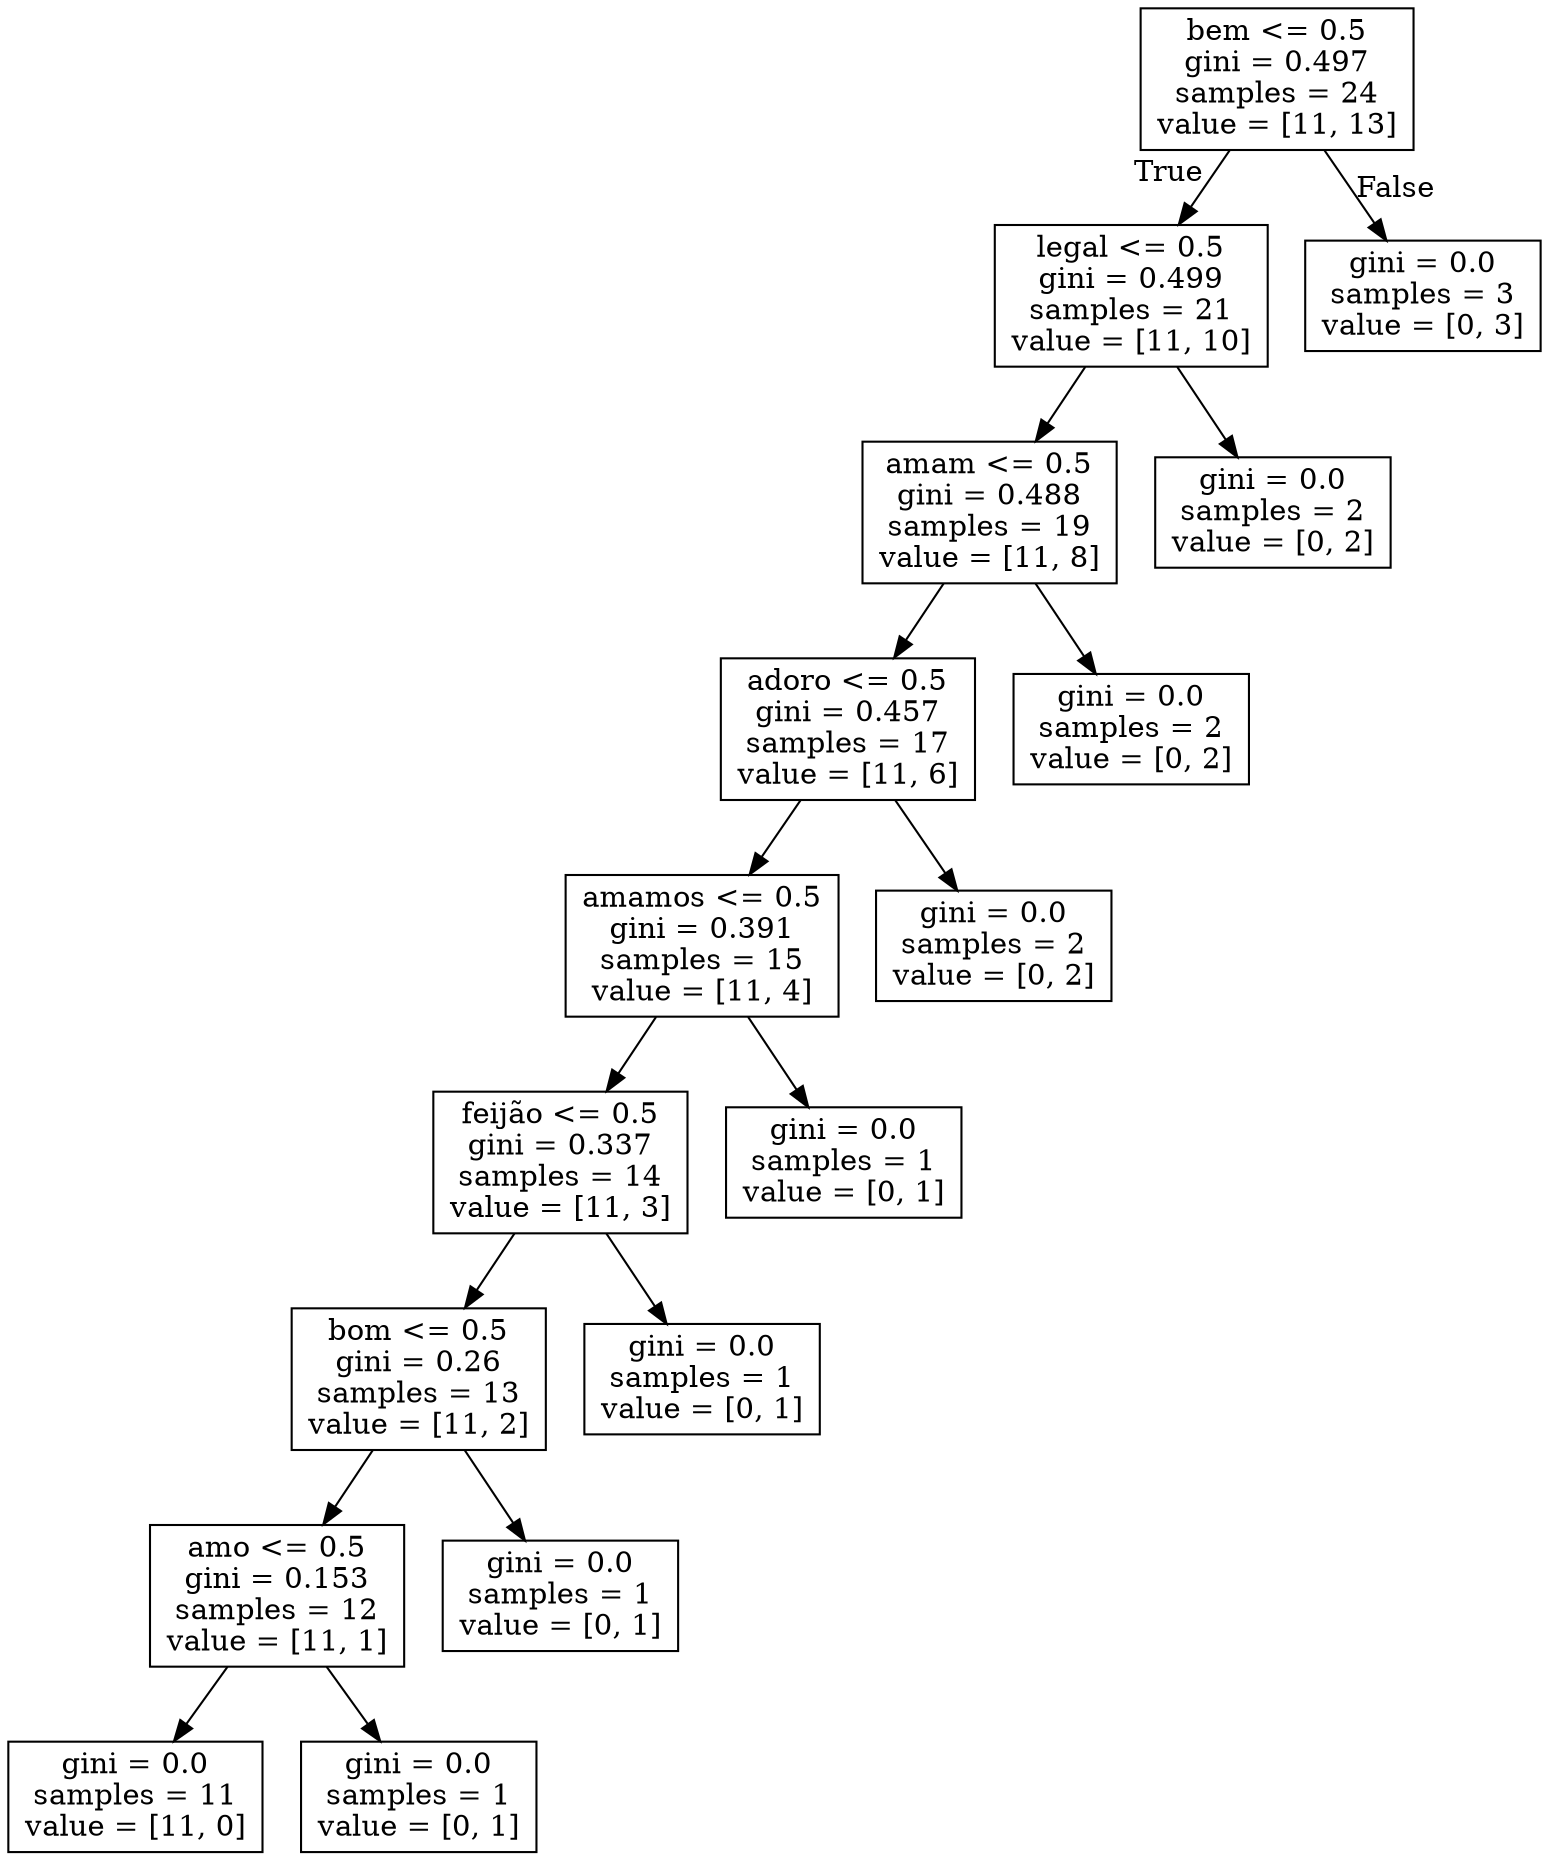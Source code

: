 digraph Tree {
node [shape=box] ;
0 [label="bem <= 0.5\ngini = 0.497\nsamples = 24\nvalue = [11, 13]"] ;
1 [label="legal <= 0.5\ngini = 0.499\nsamples = 21\nvalue = [11, 10]"] ;
0 -> 1 [labeldistance=2.5, labelangle=45, headlabel="True"] ;
2 [label="amam <= 0.5\ngini = 0.488\nsamples = 19\nvalue = [11, 8]"] ;
1 -> 2 ;
3 [label="adoro <= 0.5\ngini = 0.457\nsamples = 17\nvalue = [11, 6]"] ;
2 -> 3 ;
4 [label="amamos <= 0.5\ngini = 0.391\nsamples = 15\nvalue = [11, 4]"] ;
3 -> 4 ;
5 [label="feijão <= 0.5\ngini = 0.337\nsamples = 14\nvalue = [11, 3]"] ;
4 -> 5 ;
6 [label="bom <= 0.5\ngini = 0.26\nsamples = 13\nvalue = [11, 2]"] ;
5 -> 6 ;
7 [label="amo <= 0.5\ngini = 0.153\nsamples = 12\nvalue = [11, 1]"] ;
6 -> 7 ;
8 [label="gini = 0.0\nsamples = 11\nvalue = [11, 0]"] ;
7 -> 8 ;
9 [label="gini = 0.0\nsamples = 1\nvalue = [0, 1]"] ;
7 -> 9 ;
10 [label="gini = 0.0\nsamples = 1\nvalue = [0, 1]"] ;
6 -> 10 ;
11 [label="gini = 0.0\nsamples = 1\nvalue = [0, 1]"] ;
5 -> 11 ;
12 [label="gini = 0.0\nsamples = 1\nvalue = [0, 1]"] ;
4 -> 12 ;
13 [label="gini = 0.0\nsamples = 2\nvalue = [0, 2]"] ;
3 -> 13 ;
14 [label="gini = 0.0\nsamples = 2\nvalue = [0, 2]"] ;
2 -> 14 ;
15 [label="gini = 0.0\nsamples = 2\nvalue = [0, 2]"] ;
1 -> 15 ;
16 [label="gini = 0.0\nsamples = 3\nvalue = [0, 3]"] ;
0 -> 16 [labeldistance=2.5, labelangle=-45, headlabel="False"] ;
}